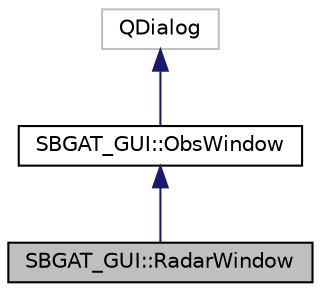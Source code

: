digraph "SBGAT_GUI::RadarWindow"
{
 // LATEX_PDF_SIZE
  edge [fontname="Helvetica",fontsize="10",labelfontname="Helvetica",labelfontsize="10"];
  node [fontname="Helvetica",fontsize="10",shape=record];
  Node0 [label="SBGAT_GUI::RadarWindow",height=0.2,width=0.4,color="black", fillcolor="grey75", style="filled", fontcolor="black",tooltip="RadarWindow class defining a window where a user can generate emulated radar data simulating the outp..."];
  Node1 -> Node0 [dir="back",color="midnightblue",fontsize="10",style="solid",fontname="Helvetica"];
  Node1 [label="SBGAT_GUI::ObsWindow",height=0.2,width=0.4,color="black", fillcolor="white", style="filled",URL="$class_s_b_g_a_t___g_u_i_1_1_obs_window.html",tooltip="ObsWindow class defining a window where a user can generate simulated observations involving (optiona..."];
  Node2 -> Node1 [dir="back",color="midnightblue",fontsize="10",style="solid",fontname="Helvetica"];
  Node2 [label="QDialog",height=0.2,width=0.4,color="grey75", fillcolor="white", style="filled",tooltip=" "];
}
